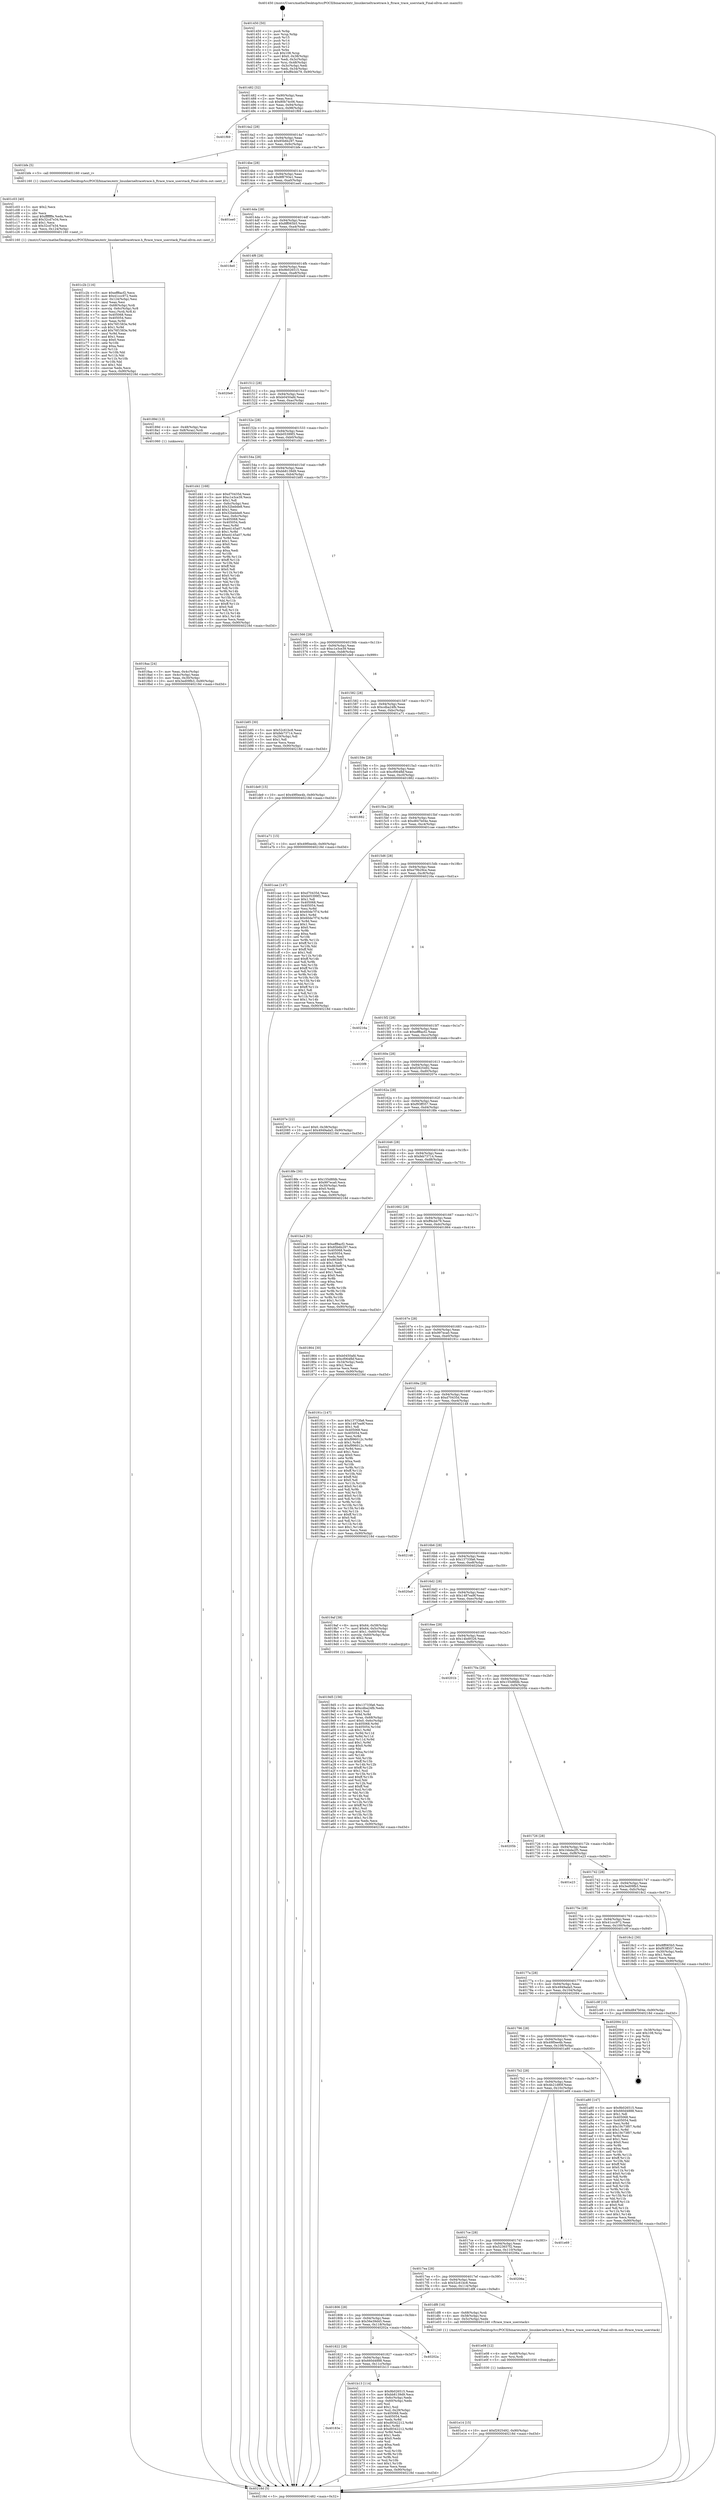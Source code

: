 digraph "0x401450" {
  label = "0x401450 (/mnt/c/Users/mathe/Desktop/tcc/POCII/binaries/extr_linuxkerneltracetrace.h_ftrace_trace_userstack_Final-ollvm.out::main(0))"
  labelloc = "t"
  node[shape=record]

  Entry [label="",width=0.3,height=0.3,shape=circle,fillcolor=black,style=filled]
  "0x401482" [label="{
     0x401482 [32]\l
     | [instrs]\l
     &nbsp;&nbsp;0x401482 \<+6\>: mov -0x90(%rbp),%eax\l
     &nbsp;&nbsp;0x401488 \<+2\>: mov %eax,%ecx\l
     &nbsp;&nbsp;0x40148a \<+6\>: sub $0x80b74c06,%ecx\l
     &nbsp;&nbsp;0x401490 \<+6\>: mov %eax,-0x94(%rbp)\l
     &nbsp;&nbsp;0x401496 \<+6\>: mov %ecx,-0x98(%rbp)\l
     &nbsp;&nbsp;0x40149c \<+6\>: je 0000000000401f69 \<main+0xb19\>\l
  }"]
  "0x401f69" [label="{
     0x401f69\l
  }", style=dashed]
  "0x4014a2" [label="{
     0x4014a2 [28]\l
     | [instrs]\l
     &nbsp;&nbsp;0x4014a2 \<+5\>: jmp 00000000004014a7 \<main+0x57\>\l
     &nbsp;&nbsp;0x4014a7 \<+6\>: mov -0x94(%rbp),%eax\l
     &nbsp;&nbsp;0x4014ad \<+5\>: sub $0x85b6b297,%eax\l
     &nbsp;&nbsp;0x4014b2 \<+6\>: mov %eax,-0x9c(%rbp)\l
     &nbsp;&nbsp;0x4014b8 \<+6\>: je 0000000000401bfe \<main+0x7ae\>\l
  }"]
  Exit [label="",width=0.3,height=0.3,shape=circle,fillcolor=black,style=filled,peripheries=2]
  "0x401bfe" [label="{
     0x401bfe [5]\l
     | [instrs]\l
     &nbsp;&nbsp;0x401bfe \<+5\>: call 0000000000401160 \<next_i\>\l
     | [calls]\l
     &nbsp;&nbsp;0x401160 \{1\} (/mnt/c/Users/mathe/Desktop/tcc/POCII/binaries/extr_linuxkerneltracetrace.h_ftrace_trace_userstack_Final-ollvm.out::next_i)\l
  }"]
  "0x4014be" [label="{
     0x4014be [28]\l
     | [instrs]\l
     &nbsp;&nbsp;0x4014be \<+5\>: jmp 00000000004014c3 \<main+0x73\>\l
     &nbsp;&nbsp;0x4014c3 \<+6\>: mov -0x94(%rbp),%eax\l
     &nbsp;&nbsp;0x4014c9 \<+5\>: sub $0x8f8793e1,%eax\l
     &nbsp;&nbsp;0x4014ce \<+6\>: mov %eax,-0xa0(%rbp)\l
     &nbsp;&nbsp;0x4014d4 \<+6\>: je 0000000000401ee0 \<main+0xa90\>\l
  }"]
  "0x401e14" [label="{
     0x401e14 [15]\l
     | [instrs]\l
     &nbsp;&nbsp;0x401e14 \<+10\>: movl $0xf2925492,-0x90(%rbp)\l
     &nbsp;&nbsp;0x401e1e \<+5\>: jmp 000000000040218d \<main+0xd3d\>\l
  }"]
  "0x401ee0" [label="{
     0x401ee0\l
  }", style=dashed]
  "0x4014da" [label="{
     0x4014da [28]\l
     | [instrs]\l
     &nbsp;&nbsp;0x4014da \<+5\>: jmp 00000000004014df \<main+0x8f\>\l
     &nbsp;&nbsp;0x4014df \<+6\>: mov -0x94(%rbp),%eax\l
     &nbsp;&nbsp;0x4014e5 \<+5\>: sub $0x8ff065b5,%eax\l
     &nbsp;&nbsp;0x4014ea \<+6\>: mov %eax,-0xa4(%rbp)\l
     &nbsp;&nbsp;0x4014f0 \<+6\>: je 00000000004018e0 \<main+0x490\>\l
  }"]
  "0x401e08" [label="{
     0x401e08 [12]\l
     | [instrs]\l
     &nbsp;&nbsp;0x401e08 \<+4\>: mov -0x68(%rbp),%rsi\l
     &nbsp;&nbsp;0x401e0c \<+3\>: mov %rsi,%rdi\l
     &nbsp;&nbsp;0x401e0f \<+5\>: call 0000000000401030 \<free@plt\>\l
     | [calls]\l
     &nbsp;&nbsp;0x401030 \{1\} (unknown)\l
  }"]
  "0x4018e0" [label="{
     0x4018e0\l
  }", style=dashed]
  "0x4014f6" [label="{
     0x4014f6 [28]\l
     | [instrs]\l
     &nbsp;&nbsp;0x4014f6 \<+5\>: jmp 00000000004014fb \<main+0xab\>\l
     &nbsp;&nbsp;0x4014fb \<+6\>: mov -0x94(%rbp),%eax\l
     &nbsp;&nbsp;0x401501 \<+5\>: sub $0x9b026515,%eax\l
     &nbsp;&nbsp;0x401506 \<+6\>: mov %eax,-0xa8(%rbp)\l
     &nbsp;&nbsp;0x40150c \<+6\>: je 00000000004020e9 \<main+0xc99\>\l
  }"]
  "0x401c2b" [label="{
     0x401c2b [116]\l
     | [instrs]\l
     &nbsp;&nbsp;0x401c2b \<+5\>: mov $0xeff8acf2,%ecx\l
     &nbsp;&nbsp;0x401c30 \<+5\>: mov $0x41ccc972,%edx\l
     &nbsp;&nbsp;0x401c35 \<+6\>: mov -0x124(%rbp),%esi\l
     &nbsp;&nbsp;0x401c3b \<+3\>: imul %eax,%esi\l
     &nbsp;&nbsp;0x401c3e \<+4\>: mov -0x68(%rbp),%rdi\l
     &nbsp;&nbsp;0x401c42 \<+4\>: movslq -0x6c(%rbp),%r8\l
     &nbsp;&nbsp;0x401c46 \<+4\>: mov %esi,(%rdi,%r8,4)\l
     &nbsp;&nbsp;0x401c4a \<+7\>: mov 0x405068,%eax\l
     &nbsp;&nbsp;0x401c51 \<+7\>: mov 0x405054,%esi\l
     &nbsp;&nbsp;0x401c58 \<+3\>: mov %eax,%r9d\l
     &nbsp;&nbsp;0x401c5b \<+7\>: sub $0x76f1583e,%r9d\l
     &nbsp;&nbsp;0x401c62 \<+4\>: sub $0x1,%r9d\l
     &nbsp;&nbsp;0x401c66 \<+7\>: add $0x76f1583e,%r9d\l
     &nbsp;&nbsp;0x401c6d \<+4\>: imul %r9d,%eax\l
     &nbsp;&nbsp;0x401c71 \<+3\>: and $0x1,%eax\l
     &nbsp;&nbsp;0x401c74 \<+3\>: cmp $0x0,%eax\l
     &nbsp;&nbsp;0x401c77 \<+4\>: sete %r10b\l
     &nbsp;&nbsp;0x401c7b \<+3\>: cmp $0xa,%esi\l
     &nbsp;&nbsp;0x401c7e \<+4\>: setl %r11b\l
     &nbsp;&nbsp;0x401c82 \<+3\>: mov %r10b,%bl\l
     &nbsp;&nbsp;0x401c85 \<+3\>: and %r11b,%bl\l
     &nbsp;&nbsp;0x401c88 \<+3\>: xor %r11b,%r10b\l
     &nbsp;&nbsp;0x401c8b \<+3\>: or %r10b,%bl\l
     &nbsp;&nbsp;0x401c8e \<+3\>: test $0x1,%bl\l
     &nbsp;&nbsp;0x401c91 \<+3\>: cmovne %edx,%ecx\l
     &nbsp;&nbsp;0x401c94 \<+6\>: mov %ecx,-0x90(%rbp)\l
     &nbsp;&nbsp;0x401c9a \<+5\>: jmp 000000000040218d \<main+0xd3d\>\l
  }"]
  "0x4020e9" [label="{
     0x4020e9\l
  }", style=dashed]
  "0x401512" [label="{
     0x401512 [28]\l
     | [instrs]\l
     &nbsp;&nbsp;0x401512 \<+5\>: jmp 0000000000401517 \<main+0xc7\>\l
     &nbsp;&nbsp;0x401517 \<+6\>: mov -0x94(%rbp),%eax\l
     &nbsp;&nbsp;0x40151d \<+5\>: sub $0xb0450afd,%eax\l
     &nbsp;&nbsp;0x401522 \<+6\>: mov %eax,-0xac(%rbp)\l
     &nbsp;&nbsp;0x401528 \<+6\>: je 000000000040189d \<main+0x44d\>\l
  }"]
  "0x401c03" [label="{
     0x401c03 [40]\l
     | [instrs]\l
     &nbsp;&nbsp;0x401c03 \<+5\>: mov $0x2,%ecx\l
     &nbsp;&nbsp;0x401c08 \<+1\>: cltd\l
     &nbsp;&nbsp;0x401c09 \<+2\>: idiv %ecx\l
     &nbsp;&nbsp;0x401c0b \<+6\>: imul $0xfffffffe,%edx,%ecx\l
     &nbsp;&nbsp;0x401c11 \<+6\>: add $0x32cd7e34,%ecx\l
     &nbsp;&nbsp;0x401c17 \<+3\>: add $0x1,%ecx\l
     &nbsp;&nbsp;0x401c1a \<+6\>: sub $0x32cd7e34,%ecx\l
     &nbsp;&nbsp;0x401c20 \<+6\>: mov %ecx,-0x124(%rbp)\l
     &nbsp;&nbsp;0x401c26 \<+5\>: call 0000000000401160 \<next_i\>\l
     | [calls]\l
     &nbsp;&nbsp;0x401160 \{1\} (/mnt/c/Users/mathe/Desktop/tcc/POCII/binaries/extr_linuxkerneltracetrace.h_ftrace_trace_userstack_Final-ollvm.out::next_i)\l
  }"]
  "0x40189d" [label="{
     0x40189d [13]\l
     | [instrs]\l
     &nbsp;&nbsp;0x40189d \<+4\>: mov -0x48(%rbp),%rax\l
     &nbsp;&nbsp;0x4018a1 \<+4\>: mov 0x8(%rax),%rdi\l
     &nbsp;&nbsp;0x4018a5 \<+5\>: call 0000000000401060 \<atoi@plt\>\l
     | [calls]\l
     &nbsp;&nbsp;0x401060 \{1\} (unknown)\l
  }"]
  "0x40152e" [label="{
     0x40152e [28]\l
     | [instrs]\l
     &nbsp;&nbsp;0x40152e \<+5\>: jmp 0000000000401533 \<main+0xe3\>\l
     &nbsp;&nbsp;0x401533 \<+6\>: mov -0x94(%rbp),%eax\l
     &nbsp;&nbsp;0x401539 \<+5\>: sub $0xb05399f3,%eax\l
     &nbsp;&nbsp;0x40153e \<+6\>: mov %eax,-0xb0(%rbp)\l
     &nbsp;&nbsp;0x401544 \<+6\>: je 0000000000401d41 \<main+0x8f1\>\l
  }"]
  "0x40183e" [label="{
     0x40183e\l
  }", style=dashed]
  "0x401d41" [label="{
     0x401d41 [168]\l
     | [instrs]\l
     &nbsp;&nbsp;0x401d41 \<+5\>: mov $0xd70435d,%eax\l
     &nbsp;&nbsp;0x401d46 \<+5\>: mov $0xc1e3ce39,%ecx\l
     &nbsp;&nbsp;0x401d4b \<+2\>: mov $0x1,%dl\l
     &nbsp;&nbsp;0x401d4d \<+3\>: mov -0x6c(%rbp),%esi\l
     &nbsp;&nbsp;0x401d50 \<+6\>: add $0x32bebde8,%esi\l
     &nbsp;&nbsp;0x401d56 \<+3\>: add $0x1,%esi\l
     &nbsp;&nbsp;0x401d59 \<+6\>: sub $0x32bebde8,%esi\l
     &nbsp;&nbsp;0x401d5f \<+3\>: mov %esi,-0x6c(%rbp)\l
     &nbsp;&nbsp;0x401d62 \<+7\>: mov 0x405068,%esi\l
     &nbsp;&nbsp;0x401d69 \<+7\>: mov 0x405054,%edi\l
     &nbsp;&nbsp;0x401d70 \<+3\>: mov %esi,%r8d\l
     &nbsp;&nbsp;0x401d73 \<+7\>: sub $0xe4145a07,%r8d\l
     &nbsp;&nbsp;0x401d7a \<+4\>: sub $0x1,%r8d\l
     &nbsp;&nbsp;0x401d7e \<+7\>: add $0xe4145a07,%r8d\l
     &nbsp;&nbsp;0x401d85 \<+4\>: imul %r8d,%esi\l
     &nbsp;&nbsp;0x401d89 \<+3\>: and $0x1,%esi\l
     &nbsp;&nbsp;0x401d8c \<+3\>: cmp $0x0,%esi\l
     &nbsp;&nbsp;0x401d8f \<+4\>: sete %r9b\l
     &nbsp;&nbsp;0x401d93 \<+3\>: cmp $0xa,%edi\l
     &nbsp;&nbsp;0x401d96 \<+4\>: setl %r10b\l
     &nbsp;&nbsp;0x401d9a \<+3\>: mov %r9b,%r11b\l
     &nbsp;&nbsp;0x401d9d \<+4\>: xor $0xff,%r11b\l
     &nbsp;&nbsp;0x401da1 \<+3\>: mov %r10b,%bl\l
     &nbsp;&nbsp;0x401da4 \<+3\>: xor $0xff,%bl\l
     &nbsp;&nbsp;0x401da7 \<+3\>: xor $0x0,%dl\l
     &nbsp;&nbsp;0x401daa \<+3\>: mov %r11b,%r14b\l
     &nbsp;&nbsp;0x401dad \<+4\>: and $0x0,%r14b\l
     &nbsp;&nbsp;0x401db1 \<+3\>: and %dl,%r9b\l
     &nbsp;&nbsp;0x401db4 \<+3\>: mov %bl,%r15b\l
     &nbsp;&nbsp;0x401db7 \<+4\>: and $0x0,%r15b\l
     &nbsp;&nbsp;0x401dbb \<+3\>: and %dl,%r10b\l
     &nbsp;&nbsp;0x401dbe \<+3\>: or %r9b,%r14b\l
     &nbsp;&nbsp;0x401dc1 \<+3\>: or %r10b,%r15b\l
     &nbsp;&nbsp;0x401dc4 \<+3\>: xor %r15b,%r14b\l
     &nbsp;&nbsp;0x401dc7 \<+3\>: or %bl,%r11b\l
     &nbsp;&nbsp;0x401dca \<+4\>: xor $0xff,%r11b\l
     &nbsp;&nbsp;0x401dce \<+3\>: or $0x0,%dl\l
     &nbsp;&nbsp;0x401dd1 \<+3\>: and %dl,%r11b\l
     &nbsp;&nbsp;0x401dd4 \<+3\>: or %r11b,%r14b\l
     &nbsp;&nbsp;0x401dd7 \<+4\>: test $0x1,%r14b\l
     &nbsp;&nbsp;0x401ddb \<+3\>: cmovne %ecx,%eax\l
     &nbsp;&nbsp;0x401dde \<+6\>: mov %eax,-0x90(%rbp)\l
     &nbsp;&nbsp;0x401de4 \<+5\>: jmp 000000000040218d \<main+0xd3d\>\l
  }"]
  "0x40154a" [label="{
     0x40154a [28]\l
     | [instrs]\l
     &nbsp;&nbsp;0x40154a \<+5\>: jmp 000000000040154f \<main+0xff\>\l
     &nbsp;&nbsp;0x40154f \<+6\>: mov -0x94(%rbp),%eax\l
     &nbsp;&nbsp;0x401555 \<+5\>: sub $0xbb8139d9,%eax\l
     &nbsp;&nbsp;0x40155a \<+6\>: mov %eax,-0xb4(%rbp)\l
     &nbsp;&nbsp;0x401560 \<+6\>: je 0000000000401b85 \<main+0x735\>\l
  }"]
  "0x401b13" [label="{
     0x401b13 [114]\l
     | [instrs]\l
     &nbsp;&nbsp;0x401b13 \<+5\>: mov $0x9b026515,%eax\l
     &nbsp;&nbsp;0x401b18 \<+5\>: mov $0xbb8139d9,%ecx\l
     &nbsp;&nbsp;0x401b1d \<+3\>: mov -0x6c(%rbp),%edx\l
     &nbsp;&nbsp;0x401b20 \<+3\>: cmp -0x60(%rbp),%edx\l
     &nbsp;&nbsp;0x401b23 \<+4\>: setl %sil\l
     &nbsp;&nbsp;0x401b27 \<+4\>: and $0x1,%sil\l
     &nbsp;&nbsp;0x401b2b \<+4\>: mov %sil,-0x29(%rbp)\l
     &nbsp;&nbsp;0x401b2f \<+7\>: mov 0x405068,%edx\l
     &nbsp;&nbsp;0x401b36 \<+7\>: mov 0x405054,%edi\l
     &nbsp;&nbsp;0x401b3d \<+3\>: mov %edx,%r8d\l
     &nbsp;&nbsp;0x401b40 \<+7\>: add $0xd9342212,%r8d\l
     &nbsp;&nbsp;0x401b47 \<+4\>: sub $0x1,%r8d\l
     &nbsp;&nbsp;0x401b4b \<+7\>: sub $0xd9342212,%r8d\l
     &nbsp;&nbsp;0x401b52 \<+4\>: imul %r8d,%edx\l
     &nbsp;&nbsp;0x401b56 \<+3\>: and $0x1,%edx\l
     &nbsp;&nbsp;0x401b59 \<+3\>: cmp $0x0,%edx\l
     &nbsp;&nbsp;0x401b5c \<+4\>: sete %sil\l
     &nbsp;&nbsp;0x401b60 \<+3\>: cmp $0xa,%edi\l
     &nbsp;&nbsp;0x401b63 \<+4\>: setl %r9b\l
     &nbsp;&nbsp;0x401b67 \<+3\>: mov %sil,%r10b\l
     &nbsp;&nbsp;0x401b6a \<+3\>: and %r9b,%r10b\l
     &nbsp;&nbsp;0x401b6d \<+3\>: xor %r9b,%sil\l
     &nbsp;&nbsp;0x401b70 \<+3\>: or %sil,%r10b\l
     &nbsp;&nbsp;0x401b73 \<+4\>: test $0x1,%r10b\l
     &nbsp;&nbsp;0x401b77 \<+3\>: cmovne %ecx,%eax\l
     &nbsp;&nbsp;0x401b7a \<+6\>: mov %eax,-0x90(%rbp)\l
     &nbsp;&nbsp;0x401b80 \<+5\>: jmp 000000000040218d \<main+0xd3d\>\l
  }"]
  "0x401b85" [label="{
     0x401b85 [30]\l
     | [instrs]\l
     &nbsp;&nbsp;0x401b85 \<+5\>: mov $0x52c61bc8,%eax\l
     &nbsp;&nbsp;0x401b8a \<+5\>: mov $0xfeb73714,%ecx\l
     &nbsp;&nbsp;0x401b8f \<+3\>: mov -0x29(%rbp),%dl\l
     &nbsp;&nbsp;0x401b92 \<+3\>: test $0x1,%dl\l
     &nbsp;&nbsp;0x401b95 \<+3\>: cmovne %ecx,%eax\l
     &nbsp;&nbsp;0x401b98 \<+6\>: mov %eax,-0x90(%rbp)\l
     &nbsp;&nbsp;0x401b9e \<+5\>: jmp 000000000040218d \<main+0xd3d\>\l
  }"]
  "0x401566" [label="{
     0x401566 [28]\l
     | [instrs]\l
     &nbsp;&nbsp;0x401566 \<+5\>: jmp 000000000040156b \<main+0x11b\>\l
     &nbsp;&nbsp;0x40156b \<+6\>: mov -0x94(%rbp),%eax\l
     &nbsp;&nbsp;0x401571 \<+5\>: sub $0xc1e3ce39,%eax\l
     &nbsp;&nbsp;0x401576 \<+6\>: mov %eax,-0xb8(%rbp)\l
     &nbsp;&nbsp;0x40157c \<+6\>: je 0000000000401de9 \<main+0x999\>\l
  }"]
  "0x401822" [label="{
     0x401822 [28]\l
     | [instrs]\l
     &nbsp;&nbsp;0x401822 \<+5\>: jmp 0000000000401827 \<main+0x3d7\>\l
     &nbsp;&nbsp;0x401827 \<+6\>: mov -0x94(%rbp),%eax\l
     &nbsp;&nbsp;0x40182d \<+5\>: sub $0x660d4888,%eax\l
     &nbsp;&nbsp;0x401832 \<+6\>: mov %eax,-0x11c(%rbp)\l
     &nbsp;&nbsp;0x401838 \<+6\>: je 0000000000401b13 \<main+0x6c3\>\l
  }"]
  "0x401de9" [label="{
     0x401de9 [15]\l
     | [instrs]\l
     &nbsp;&nbsp;0x401de9 \<+10\>: movl $0x49f0ee4b,-0x90(%rbp)\l
     &nbsp;&nbsp;0x401df3 \<+5\>: jmp 000000000040218d \<main+0xd3d\>\l
  }"]
  "0x401582" [label="{
     0x401582 [28]\l
     | [instrs]\l
     &nbsp;&nbsp;0x401582 \<+5\>: jmp 0000000000401587 \<main+0x137\>\l
     &nbsp;&nbsp;0x401587 \<+6\>: mov -0x94(%rbp),%eax\l
     &nbsp;&nbsp;0x40158d \<+5\>: sub $0xcdba24fb,%eax\l
     &nbsp;&nbsp;0x401592 \<+6\>: mov %eax,-0xbc(%rbp)\l
     &nbsp;&nbsp;0x401598 \<+6\>: je 0000000000401a71 \<main+0x621\>\l
  }"]
  "0x40202a" [label="{
     0x40202a\l
  }", style=dashed]
  "0x401a71" [label="{
     0x401a71 [15]\l
     | [instrs]\l
     &nbsp;&nbsp;0x401a71 \<+10\>: movl $0x49f0ee4b,-0x90(%rbp)\l
     &nbsp;&nbsp;0x401a7b \<+5\>: jmp 000000000040218d \<main+0xd3d\>\l
  }"]
  "0x40159e" [label="{
     0x40159e [28]\l
     | [instrs]\l
     &nbsp;&nbsp;0x40159e \<+5\>: jmp 00000000004015a3 \<main+0x153\>\l
     &nbsp;&nbsp;0x4015a3 \<+6\>: mov -0x94(%rbp),%eax\l
     &nbsp;&nbsp;0x4015a9 \<+5\>: sub $0xcf064fbf,%eax\l
     &nbsp;&nbsp;0x4015ae \<+6\>: mov %eax,-0xc0(%rbp)\l
     &nbsp;&nbsp;0x4015b4 \<+6\>: je 0000000000401882 \<main+0x432\>\l
  }"]
  "0x401806" [label="{
     0x401806 [28]\l
     | [instrs]\l
     &nbsp;&nbsp;0x401806 \<+5\>: jmp 000000000040180b \<main+0x3bb\>\l
     &nbsp;&nbsp;0x40180b \<+6\>: mov -0x94(%rbp),%eax\l
     &nbsp;&nbsp;0x401811 \<+5\>: sub $0x56e39d45,%eax\l
     &nbsp;&nbsp;0x401816 \<+6\>: mov %eax,-0x118(%rbp)\l
     &nbsp;&nbsp;0x40181c \<+6\>: je 000000000040202a \<main+0xbda\>\l
  }"]
  "0x401882" [label="{
     0x401882\l
  }", style=dashed]
  "0x4015ba" [label="{
     0x4015ba [28]\l
     | [instrs]\l
     &nbsp;&nbsp;0x4015ba \<+5\>: jmp 00000000004015bf \<main+0x16f\>\l
     &nbsp;&nbsp;0x4015bf \<+6\>: mov -0x94(%rbp),%eax\l
     &nbsp;&nbsp;0x4015c5 \<+5\>: sub $0xd847b04e,%eax\l
     &nbsp;&nbsp;0x4015ca \<+6\>: mov %eax,-0xc4(%rbp)\l
     &nbsp;&nbsp;0x4015d0 \<+6\>: je 0000000000401cae \<main+0x85e\>\l
  }"]
  "0x401df8" [label="{
     0x401df8 [16]\l
     | [instrs]\l
     &nbsp;&nbsp;0x401df8 \<+4\>: mov -0x68(%rbp),%rdi\l
     &nbsp;&nbsp;0x401dfc \<+4\>: mov -0x58(%rbp),%rsi\l
     &nbsp;&nbsp;0x401e00 \<+3\>: mov -0x5c(%rbp),%edx\l
     &nbsp;&nbsp;0x401e03 \<+5\>: call 0000000000401240 \<ftrace_trace_userstack\>\l
     | [calls]\l
     &nbsp;&nbsp;0x401240 \{1\} (/mnt/c/Users/mathe/Desktop/tcc/POCII/binaries/extr_linuxkerneltracetrace.h_ftrace_trace_userstack_Final-ollvm.out::ftrace_trace_userstack)\l
  }"]
  "0x401cae" [label="{
     0x401cae [147]\l
     | [instrs]\l
     &nbsp;&nbsp;0x401cae \<+5\>: mov $0xd70435d,%eax\l
     &nbsp;&nbsp;0x401cb3 \<+5\>: mov $0xb05399f3,%ecx\l
     &nbsp;&nbsp;0x401cb8 \<+2\>: mov $0x1,%dl\l
     &nbsp;&nbsp;0x401cba \<+7\>: mov 0x405068,%esi\l
     &nbsp;&nbsp;0x401cc1 \<+7\>: mov 0x405054,%edi\l
     &nbsp;&nbsp;0x401cc8 \<+3\>: mov %esi,%r8d\l
     &nbsp;&nbsp;0x401ccb \<+7\>: add $0x60de7f7d,%r8d\l
     &nbsp;&nbsp;0x401cd2 \<+4\>: sub $0x1,%r8d\l
     &nbsp;&nbsp;0x401cd6 \<+7\>: sub $0x60de7f7d,%r8d\l
     &nbsp;&nbsp;0x401cdd \<+4\>: imul %r8d,%esi\l
     &nbsp;&nbsp;0x401ce1 \<+3\>: and $0x1,%esi\l
     &nbsp;&nbsp;0x401ce4 \<+3\>: cmp $0x0,%esi\l
     &nbsp;&nbsp;0x401ce7 \<+4\>: sete %r9b\l
     &nbsp;&nbsp;0x401ceb \<+3\>: cmp $0xa,%edi\l
     &nbsp;&nbsp;0x401cee \<+4\>: setl %r10b\l
     &nbsp;&nbsp;0x401cf2 \<+3\>: mov %r9b,%r11b\l
     &nbsp;&nbsp;0x401cf5 \<+4\>: xor $0xff,%r11b\l
     &nbsp;&nbsp;0x401cf9 \<+3\>: mov %r10b,%bl\l
     &nbsp;&nbsp;0x401cfc \<+3\>: xor $0xff,%bl\l
     &nbsp;&nbsp;0x401cff \<+3\>: xor $0x1,%dl\l
     &nbsp;&nbsp;0x401d02 \<+3\>: mov %r11b,%r14b\l
     &nbsp;&nbsp;0x401d05 \<+4\>: and $0xff,%r14b\l
     &nbsp;&nbsp;0x401d09 \<+3\>: and %dl,%r9b\l
     &nbsp;&nbsp;0x401d0c \<+3\>: mov %bl,%r15b\l
     &nbsp;&nbsp;0x401d0f \<+4\>: and $0xff,%r15b\l
     &nbsp;&nbsp;0x401d13 \<+3\>: and %dl,%r10b\l
     &nbsp;&nbsp;0x401d16 \<+3\>: or %r9b,%r14b\l
     &nbsp;&nbsp;0x401d19 \<+3\>: or %r10b,%r15b\l
     &nbsp;&nbsp;0x401d1c \<+3\>: xor %r15b,%r14b\l
     &nbsp;&nbsp;0x401d1f \<+3\>: or %bl,%r11b\l
     &nbsp;&nbsp;0x401d22 \<+4\>: xor $0xff,%r11b\l
     &nbsp;&nbsp;0x401d26 \<+3\>: or $0x1,%dl\l
     &nbsp;&nbsp;0x401d29 \<+3\>: and %dl,%r11b\l
     &nbsp;&nbsp;0x401d2c \<+3\>: or %r11b,%r14b\l
     &nbsp;&nbsp;0x401d2f \<+4\>: test $0x1,%r14b\l
     &nbsp;&nbsp;0x401d33 \<+3\>: cmovne %ecx,%eax\l
     &nbsp;&nbsp;0x401d36 \<+6\>: mov %eax,-0x90(%rbp)\l
     &nbsp;&nbsp;0x401d3c \<+5\>: jmp 000000000040218d \<main+0xd3d\>\l
  }"]
  "0x4015d6" [label="{
     0x4015d6 [28]\l
     | [instrs]\l
     &nbsp;&nbsp;0x4015d6 \<+5\>: jmp 00000000004015db \<main+0x18b\>\l
     &nbsp;&nbsp;0x4015db \<+6\>: mov -0x94(%rbp),%eax\l
     &nbsp;&nbsp;0x4015e1 \<+5\>: sub $0xe79b29ce,%eax\l
     &nbsp;&nbsp;0x4015e6 \<+6\>: mov %eax,-0xc8(%rbp)\l
     &nbsp;&nbsp;0x4015ec \<+6\>: je 000000000040216a \<main+0xd1a\>\l
  }"]
  "0x4017ea" [label="{
     0x4017ea [28]\l
     | [instrs]\l
     &nbsp;&nbsp;0x4017ea \<+5\>: jmp 00000000004017ef \<main+0x39f\>\l
     &nbsp;&nbsp;0x4017ef \<+6\>: mov -0x94(%rbp),%eax\l
     &nbsp;&nbsp;0x4017f5 \<+5\>: sub $0x52c61bc8,%eax\l
     &nbsp;&nbsp;0x4017fa \<+6\>: mov %eax,-0x114(%rbp)\l
     &nbsp;&nbsp;0x401800 \<+6\>: je 0000000000401df8 \<main+0x9a8\>\l
  }"]
  "0x40216a" [label="{
     0x40216a\l
  }", style=dashed]
  "0x4015f2" [label="{
     0x4015f2 [28]\l
     | [instrs]\l
     &nbsp;&nbsp;0x4015f2 \<+5\>: jmp 00000000004015f7 \<main+0x1a7\>\l
     &nbsp;&nbsp;0x4015f7 \<+6\>: mov -0x94(%rbp),%eax\l
     &nbsp;&nbsp;0x4015fd \<+5\>: sub $0xeff8acf2,%eax\l
     &nbsp;&nbsp;0x401602 \<+6\>: mov %eax,-0xcc(%rbp)\l
     &nbsp;&nbsp;0x401608 \<+6\>: je 00000000004020f8 \<main+0xca8\>\l
  }"]
  "0x40206a" [label="{
     0x40206a\l
  }", style=dashed]
  "0x4020f8" [label="{
     0x4020f8\l
  }", style=dashed]
  "0x40160e" [label="{
     0x40160e [28]\l
     | [instrs]\l
     &nbsp;&nbsp;0x40160e \<+5\>: jmp 0000000000401613 \<main+0x1c3\>\l
     &nbsp;&nbsp;0x401613 \<+6\>: mov -0x94(%rbp),%eax\l
     &nbsp;&nbsp;0x401619 \<+5\>: sub $0xf2925492,%eax\l
     &nbsp;&nbsp;0x40161e \<+6\>: mov %eax,-0xd0(%rbp)\l
     &nbsp;&nbsp;0x401624 \<+6\>: je 000000000040207e \<main+0xc2e\>\l
  }"]
  "0x4017ce" [label="{
     0x4017ce [28]\l
     | [instrs]\l
     &nbsp;&nbsp;0x4017ce \<+5\>: jmp 00000000004017d3 \<main+0x383\>\l
     &nbsp;&nbsp;0x4017d3 \<+6\>: mov -0x94(%rbp),%eax\l
     &nbsp;&nbsp;0x4017d9 \<+5\>: sub $0x523657f2,%eax\l
     &nbsp;&nbsp;0x4017de \<+6\>: mov %eax,-0x110(%rbp)\l
     &nbsp;&nbsp;0x4017e4 \<+6\>: je 000000000040206a \<main+0xc1a\>\l
  }"]
  "0x40207e" [label="{
     0x40207e [22]\l
     | [instrs]\l
     &nbsp;&nbsp;0x40207e \<+7\>: movl $0x0,-0x38(%rbp)\l
     &nbsp;&nbsp;0x402085 \<+10\>: movl $0x4949ada5,-0x90(%rbp)\l
     &nbsp;&nbsp;0x40208f \<+5\>: jmp 000000000040218d \<main+0xd3d\>\l
  }"]
  "0x40162a" [label="{
     0x40162a [28]\l
     | [instrs]\l
     &nbsp;&nbsp;0x40162a \<+5\>: jmp 000000000040162f \<main+0x1df\>\l
     &nbsp;&nbsp;0x40162f \<+6\>: mov -0x94(%rbp),%eax\l
     &nbsp;&nbsp;0x401635 \<+5\>: sub $0xf93ff357,%eax\l
     &nbsp;&nbsp;0x40163a \<+6\>: mov %eax,-0xd4(%rbp)\l
     &nbsp;&nbsp;0x401640 \<+6\>: je 00000000004018fe \<main+0x4ae\>\l
  }"]
  "0x401e69" [label="{
     0x401e69\l
  }", style=dashed]
  "0x4018fe" [label="{
     0x4018fe [30]\l
     | [instrs]\l
     &nbsp;&nbsp;0x4018fe \<+5\>: mov $0x155d8fdb,%eax\l
     &nbsp;&nbsp;0x401903 \<+5\>: mov $0x997eca0,%ecx\l
     &nbsp;&nbsp;0x401908 \<+3\>: mov -0x30(%rbp),%edx\l
     &nbsp;&nbsp;0x40190b \<+3\>: cmp $0x0,%edx\l
     &nbsp;&nbsp;0x40190e \<+3\>: cmove %ecx,%eax\l
     &nbsp;&nbsp;0x401911 \<+6\>: mov %eax,-0x90(%rbp)\l
     &nbsp;&nbsp;0x401917 \<+5\>: jmp 000000000040218d \<main+0xd3d\>\l
  }"]
  "0x401646" [label="{
     0x401646 [28]\l
     | [instrs]\l
     &nbsp;&nbsp;0x401646 \<+5\>: jmp 000000000040164b \<main+0x1fb\>\l
     &nbsp;&nbsp;0x40164b \<+6\>: mov -0x94(%rbp),%eax\l
     &nbsp;&nbsp;0x401651 \<+5\>: sub $0xfeb73714,%eax\l
     &nbsp;&nbsp;0x401656 \<+6\>: mov %eax,-0xd8(%rbp)\l
     &nbsp;&nbsp;0x40165c \<+6\>: je 0000000000401ba3 \<main+0x753\>\l
  }"]
  "0x4017b2" [label="{
     0x4017b2 [28]\l
     | [instrs]\l
     &nbsp;&nbsp;0x4017b2 \<+5\>: jmp 00000000004017b7 \<main+0x367\>\l
     &nbsp;&nbsp;0x4017b7 \<+6\>: mov -0x94(%rbp),%eax\l
     &nbsp;&nbsp;0x4017bd \<+5\>: sub $0x4b21d80f,%eax\l
     &nbsp;&nbsp;0x4017c2 \<+6\>: mov %eax,-0x10c(%rbp)\l
     &nbsp;&nbsp;0x4017c8 \<+6\>: je 0000000000401e69 \<main+0xa19\>\l
  }"]
  "0x401ba3" [label="{
     0x401ba3 [91]\l
     | [instrs]\l
     &nbsp;&nbsp;0x401ba3 \<+5\>: mov $0xeff8acf2,%eax\l
     &nbsp;&nbsp;0x401ba8 \<+5\>: mov $0x85b6b297,%ecx\l
     &nbsp;&nbsp;0x401bad \<+7\>: mov 0x405068,%edx\l
     &nbsp;&nbsp;0x401bb4 \<+7\>: mov 0x405054,%esi\l
     &nbsp;&nbsp;0x401bbb \<+2\>: mov %edx,%edi\l
     &nbsp;&nbsp;0x401bbd \<+6\>: add $0x863bf674,%edi\l
     &nbsp;&nbsp;0x401bc3 \<+3\>: sub $0x1,%edi\l
     &nbsp;&nbsp;0x401bc6 \<+6\>: sub $0x863bf674,%edi\l
     &nbsp;&nbsp;0x401bcc \<+3\>: imul %edi,%edx\l
     &nbsp;&nbsp;0x401bcf \<+3\>: and $0x1,%edx\l
     &nbsp;&nbsp;0x401bd2 \<+3\>: cmp $0x0,%edx\l
     &nbsp;&nbsp;0x401bd5 \<+4\>: sete %r8b\l
     &nbsp;&nbsp;0x401bd9 \<+3\>: cmp $0xa,%esi\l
     &nbsp;&nbsp;0x401bdc \<+4\>: setl %r9b\l
     &nbsp;&nbsp;0x401be0 \<+3\>: mov %r8b,%r10b\l
     &nbsp;&nbsp;0x401be3 \<+3\>: and %r9b,%r10b\l
     &nbsp;&nbsp;0x401be6 \<+3\>: xor %r9b,%r8b\l
     &nbsp;&nbsp;0x401be9 \<+3\>: or %r8b,%r10b\l
     &nbsp;&nbsp;0x401bec \<+4\>: test $0x1,%r10b\l
     &nbsp;&nbsp;0x401bf0 \<+3\>: cmovne %ecx,%eax\l
     &nbsp;&nbsp;0x401bf3 \<+6\>: mov %eax,-0x90(%rbp)\l
     &nbsp;&nbsp;0x401bf9 \<+5\>: jmp 000000000040218d \<main+0xd3d\>\l
  }"]
  "0x401662" [label="{
     0x401662 [28]\l
     | [instrs]\l
     &nbsp;&nbsp;0x401662 \<+5\>: jmp 0000000000401667 \<main+0x217\>\l
     &nbsp;&nbsp;0x401667 \<+6\>: mov -0x94(%rbp),%eax\l
     &nbsp;&nbsp;0x40166d \<+5\>: sub $0xff4cbb79,%eax\l
     &nbsp;&nbsp;0x401672 \<+6\>: mov %eax,-0xdc(%rbp)\l
     &nbsp;&nbsp;0x401678 \<+6\>: je 0000000000401864 \<main+0x414\>\l
  }"]
  "0x401a80" [label="{
     0x401a80 [147]\l
     | [instrs]\l
     &nbsp;&nbsp;0x401a80 \<+5\>: mov $0x9b026515,%eax\l
     &nbsp;&nbsp;0x401a85 \<+5\>: mov $0x660d4888,%ecx\l
     &nbsp;&nbsp;0x401a8a \<+2\>: mov $0x1,%dl\l
     &nbsp;&nbsp;0x401a8c \<+7\>: mov 0x405068,%esi\l
     &nbsp;&nbsp;0x401a93 \<+7\>: mov 0x405054,%edi\l
     &nbsp;&nbsp;0x401a9a \<+3\>: mov %esi,%r8d\l
     &nbsp;&nbsp;0x401a9d \<+7\>: sub $0x19c73f07,%r8d\l
     &nbsp;&nbsp;0x401aa4 \<+4\>: sub $0x1,%r8d\l
     &nbsp;&nbsp;0x401aa8 \<+7\>: add $0x19c73f07,%r8d\l
     &nbsp;&nbsp;0x401aaf \<+4\>: imul %r8d,%esi\l
     &nbsp;&nbsp;0x401ab3 \<+3\>: and $0x1,%esi\l
     &nbsp;&nbsp;0x401ab6 \<+3\>: cmp $0x0,%esi\l
     &nbsp;&nbsp;0x401ab9 \<+4\>: sete %r9b\l
     &nbsp;&nbsp;0x401abd \<+3\>: cmp $0xa,%edi\l
     &nbsp;&nbsp;0x401ac0 \<+4\>: setl %r10b\l
     &nbsp;&nbsp;0x401ac4 \<+3\>: mov %r9b,%r11b\l
     &nbsp;&nbsp;0x401ac7 \<+4\>: xor $0xff,%r11b\l
     &nbsp;&nbsp;0x401acb \<+3\>: mov %r10b,%bl\l
     &nbsp;&nbsp;0x401ace \<+3\>: xor $0xff,%bl\l
     &nbsp;&nbsp;0x401ad1 \<+3\>: xor $0x0,%dl\l
     &nbsp;&nbsp;0x401ad4 \<+3\>: mov %r11b,%r14b\l
     &nbsp;&nbsp;0x401ad7 \<+4\>: and $0x0,%r14b\l
     &nbsp;&nbsp;0x401adb \<+3\>: and %dl,%r9b\l
     &nbsp;&nbsp;0x401ade \<+3\>: mov %bl,%r15b\l
     &nbsp;&nbsp;0x401ae1 \<+4\>: and $0x0,%r15b\l
     &nbsp;&nbsp;0x401ae5 \<+3\>: and %dl,%r10b\l
     &nbsp;&nbsp;0x401ae8 \<+3\>: or %r9b,%r14b\l
     &nbsp;&nbsp;0x401aeb \<+3\>: or %r10b,%r15b\l
     &nbsp;&nbsp;0x401aee \<+3\>: xor %r15b,%r14b\l
     &nbsp;&nbsp;0x401af1 \<+3\>: or %bl,%r11b\l
     &nbsp;&nbsp;0x401af4 \<+4\>: xor $0xff,%r11b\l
     &nbsp;&nbsp;0x401af8 \<+3\>: or $0x0,%dl\l
     &nbsp;&nbsp;0x401afb \<+3\>: and %dl,%r11b\l
     &nbsp;&nbsp;0x401afe \<+3\>: or %r11b,%r14b\l
     &nbsp;&nbsp;0x401b01 \<+4\>: test $0x1,%r14b\l
     &nbsp;&nbsp;0x401b05 \<+3\>: cmovne %ecx,%eax\l
     &nbsp;&nbsp;0x401b08 \<+6\>: mov %eax,-0x90(%rbp)\l
     &nbsp;&nbsp;0x401b0e \<+5\>: jmp 000000000040218d \<main+0xd3d\>\l
  }"]
  "0x401864" [label="{
     0x401864 [30]\l
     | [instrs]\l
     &nbsp;&nbsp;0x401864 \<+5\>: mov $0xb0450afd,%eax\l
     &nbsp;&nbsp;0x401869 \<+5\>: mov $0xcf064fbf,%ecx\l
     &nbsp;&nbsp;0x40186e \<+3\>: mov -0x34(%rbp),%edx\l
     &nbsp;&nbsp;0x401871 \<+3\>: cmp $0x2,%edx\l
     &nbsp;&nbsp;0x401874 \<+3\>: cmovne %ecx,%eax\l
     &nbsp;&nbsp;0x401877 \<+6\>: mov %eax,-0x90(%rbp)\l
     &nbsp;&nbsp;0x40187d \<+5\>: jmp 000000000040218d \<main+0xd3d\>\l
  }"]
  "0x40167e" [label="{
     0x40167e [28]\l
     | [instrs]\l
     &nbsp;&nbsp;0x40167e \<+5\>: jmp 0000000000401683 \<main+0x233\>\l
     &nbsp;&nbsp;0x401683 \<+6\>: mov -0x94(%rbp),%eax\l
     &nbsp;&nbsp;0x401689 \<+5\>: sub $0x997eca0,%eax\l
     &nbsp;&nbsp;0x40168e \<+6\>: mov %eax,-0xe0(%rbp)\l
     &nbsp;&nbsp;0x401694 \<+6\>: je 000000000040191c \<main+0x4cc\>\l
  }"]
  "0x40218d" [label="{
     0x40218d [5]\l
     | [instrs]\l
     &nbsp;&nbsp;0x40218d \<+5\>: jmp 0000000000401482 \<main+0x32\>\l
  }"]
  "0x401450" [label="{
     0x401450 [50]\l
     | [instrs]\l
     &nbsp;&nbsp;0x401450 \<+1\>: push %rbp\l
     &nbsp;&nbsp;0x401451 \<+3\>: mov %rsp,%rbp\l
     &nbsp;&nbsp;0x401454 \<+2\>: push %r15\l
     &nbsp;&nbsp;0x401456 \<+2\>: push %r14\l
     &nbsp;&nbsp;0x401458 \<+2\>: push %r13\l
     &nbsp;&nbsp;0x40145a \<+2\>: push %r12\l
     &nbsp;&nbsp;0x40145c \<+1\>: push %rbx\l
     &nbsp;&nbsp;0x40145d \<+7\>: sub $0x108,%rsp\l
     &nbsp;&nbsp;0x401464 \<+7\>: movl $0x0,-0x38(%rbp)\l
     &nbsp;&nbsp;0x40146b \<+3\>: mov %edi,-0x3c(%rbp)\l
     &nbsp;&nbsp;0x40146e \<+4\>: mov %rsi,-0x48(%rbp)\l
     &nbsp;&nbsp;0x401472 \<+3\>: mov -0x3c(%rbp),%edi\l
     &nbsp;&nbsp;0x401475 \<+3\>: mov %edi,-0x34(%rbp)\l
     &nbsp;&nbsp;0x401478 \<+10\>: movl $0xff4cbb79,-0x90(%rbp)\l
  }"]
  "0x4018aa" [label="{
     0x4018aa [24]\l
     | [instrs]\l
     &nbsp;&nbsp;0x4018aa \<+3\>: mov %eax,-0x4c(%rbp)\l
     &nbsp;&nbsp;0x4018ad \<+3\>: mov -0x4c(%rbp),%eax\l
     &nbsp;&nbsp;0x4018b0 \<+3\>: mov %eax,-0x30(%rbp)\l
     &nbsp;&nbsp;0x4018b3 \<+10\>: movl $0x3ed09fb3,-0x90(%rbp)\l
     &nbsp;&nbsp;0x4018bd \<+5\>: jmp 000000000040218d \<main+0xd3d\>\l
  }"]
  "0x401796" [label="{
     0x401796 [28]\l
     | [instrs]\l
     &nbsp;&nbsp;0x401796 \<+5\>: jmp 000000000040179b \<main+0x34b\>\l
     &nbsp;&nbsp;0x40179b \<+6\>: mov -0x94(%rbp),%eax\l
     &nbsp;&nbsp;0x4017a1 \<+5\>: sub $0x49f0ee4b,%eax\l
     &nbsp;&nbsp;0x4017a6 \<+6\>: mov %eax,-0x108(%rbp)\l
     &nbsp;&nbsp;0x4017ac \<+6\>: je 0000000000401a80 \<main+0x630\>\l
  }"]
  "0x40191c" [label="{
     0x40191c [147]\l
     | [instrs]\l
     &nbsp;&nbsp;0x40191c \<+5\>: mov $0x13733fa6,%eax\l
     &nbsp;&nbsp;0x401921 \<+5\>: mov $0x1487ea9f,%ecx\l
     &nbsp;&nbsp;0x401926 \<+2\>: mov $0x1,%dl\l
     &nbsp;&nbsp;0x401928 \<+7\>: mov 0x405068,%esi\l
     &nbsp;&nbsp;0x40192f \<+7\>: mov 0x405054,%edi\l
     &nbsp;&nbsp;0x401936 \<+3\>: mov %esi,%r8d\l
     &nbsp;&nbsp;0x401939 \<+7\>: sub $0xf996012c,%r8d\l
     &nbsp;&nbsp;0x401940 \<+4\>: sub $0x1,%r8d\l
     &nbsp;&nbsp;0x401944 \<+7\>: add $0xf996012c,%r8d\l
     &nbsp;&nbsp;0x40194b \<+4\>: imul %r8d,%esi\l
     &nbsp;&nbsp;0x40194f \<+3\>: and $0x1,%esi\l
     &nbsp;&nbsp;0x401952 \<+3\>: cmp $0x0,%esi\l
     &nbsp;&nbsp;0x401955 \<+4\>: sete %r9b\l
     &nbsp;&nbsp;0x401959 \<+3\>: cmp $0xa,%edi\l
     &nbsp;&nbsp;0x40195c \<+4\>: setl %r10b\l
     &nbsp;&nbsp;0x401960 \<+3\>: mov %r9b,%r11b\l
     &nbsp;&nbsp;0x401963 \<+4\>: xor $0xff,%r11b\l
     &nbsp;&nbsp;0x401967 \<+3\>: mov %r10b,%bl\l
     &nbsp;&nbsp;0x40196a \<+3\>: xor $0xff,%bl\l
     &nbsp;&nbsp;0x40196d \<+3\>: xor $0x0,%dl\l
     &nbsp;&nbsp;0x401970 \<+3\>: mov %r11b,%r14b\l
     &nbsp;&nbsp;0x401973 \<+4\>: and $0x0,%r14b\l
     &nbsp;&nbsp;0x401977 \<+3\>: and %dl,%r9b\l
     &nbsp;&nbsp;0x40197a \<+3\>: mov %bl,%r15b\l
     &nbsp;&nbsp;0x40197d \<+4\>: and $0x0,%r15b\l
     &nbsp;&nbsp;0x401981 \<+3\>: and %dl,%r10b\l
     &nbsp;&nbsp;0x401984 \<+3\>: or %r9b,%r14b\l
     &nbsp;&nbsp;0x401987 \<+3\>: or %r10b,%r15b\l
     &nbsp;&nbsp;0x40198a \<+3\>: xor %r15b,%r14b\l
     &nbsp;&nbsp;0x40198d \<+3\>: or %bl,%r11b\l
     &nbsp;&nbsp;0x401990 \<+4\>: xor $0xff,%r11b\l
     &nbsp;&nbsp;0x401994 \<+3\>: or $0x0,%dl\l
     &nbsp;&nbsp;0x401997 \<+3\>: and %dl,%r11b\l
     &nbsp;&nbsp;0x40199a \<+3\>: or %r11b,%r14b\l
     &nbsp;&nbsp;0x40199d \<+4\>: test $0x1,%r14b\l
     &nbsp;&nbsp;0x4019a1 \<+3\>: cmovne %ecx,%eax\l
     &nbsp;&nbsp;0x4019a4 \<+6\>: mov %eax,-0x90(%rbp)\l
     &nbsp;&nbsp;0x4019aa \<+5\>: jmp 000000000040218d \<main+0xd3d\>\l
  }"]
  "0x40169a" [label="{
     0x40169a [28]\l
     | [instrs]\l
     &nbsp;&nbsp;0x40169a \<+5\>: jmp 000000000040169f \<main+0x24f\>\l
     &nbsp;&nbsp;0x40169f \<+6\>: mov -0x94(%rbp),%eax\l
     &nbsp;&nbsp;0x4016a5 \<+5\>: sub $0xd70435d,%eax\l
     &nbsp;&nbsp;0x4016aa \<+6\>: mov %eax,-0xe4(%rbp)\l
     &nbsp;&nbsp;0x4016b0 \<+6\>: je 0000000000402148 \<main+0xcf8\>\l
  }"]
  "0x402094" [label="{
     0x402094 [21]\l
     | [instrs]\l
     &nbsp;&nbsp;0x402094 \<+3\>: mov -0x38(%rbp),%eax\l
     &nbsp;&nbsp;0x402097 \<+7\>: add $0x108,%rsp\l
     &nbsp;&nbsp;0x40209e \<+1\>: pop %rbx\l
     &nbsp;&nbsp;0x40209f \<+2\>: pop %r12\l
     &nbsp;&nbsp;0x4020a1 \<+2\>: pop %r13\l
     &nbsp;&nbsp;0x4020a3 \<+2\>: pop %r14\l
     &nbsp;&nbsp;0x4020a5 \<+2\>: pop %r15\l
     &nbsp;&nbsp;0x4020a7 \<+1\>: pop %rbp\l
     &nbsp;&nbsp;0x4020a8 \<+1\>: ret\l
  }"]
  "0x402148" [label="{
     0x402148\l
  }", style=dashed]
  "0x4016b6" [label="{
     0x4016b6 [28]\l
     | [instrs]\l
     &nbsp;&nbsp;0x4016b6 \<+5\>: jmp 00000000004016bb \<main+0x26b\>\l
     &nbsp;&nbsp;0x4016bb \<+6\>: mov -0x94(%rbp),%eax\l
     &nbsp;&nbsp;0x4016c1 \<+5\>: sub $0x13733fa6,%eax\l
     &nbsp;&nbsp;0x4016c6 \<+6\>: mov %eax,-0xe8(%rbp)\l
     &nbsp;&nbsp;0x4016cc \<+6\>: je 00000000004020a9 \<main+0xc59\>\l
  }"]
  "0x40177a" [label="{
     0x40177a [28]\l
     | [instrs]\l
     &nbsp;&nbsp;0x40177a \<+5\>: jmp 000000000040177f \<main+0x32f\>\l
     &nbsp;&nbsp;0x40177f \<+6\>: mov -0x94(%rbp),%eax\l
     &nbsp;&nbsp;0x401785 \<+5\>: sub $0x4949ada5,%eax\l
     &nbsp;&nbsp;0x40178a \<+6\>: mov %eax,-0x104(%rbp)\l
     &nbsp;&nbsp;0x401790 \<+6\>: je 0000000000402094 \<main+0xc44\>\l
  }"]
  "0x4020a9" [label="{
     0x4020a9\l
  }", style=dashed]
  "0x4016d2" [label="{
     0x4016d2 [28]\l
     | [instrs]\l
     &nbsp;&nbsp;0x4016d2 \<+5\>: jmp 00000000004016d7 \<main+0x287\>\l
     &nbsp;&nbsp;0x4016d7 \<+6\>: mov -0x94(%rbp),%eax\l
     &nbsp;&nbsp;0x4016dd \<+5\>: sub $0x1487ea9f,%eax\l
     &nbsp;&nbsp;0x4016e2 \<+6\>: mov %eax,-0xec(%rbp)\l
     &nbsp;&nbsp;0x4016e8 \<+6\>: je 00000000004019af \<main+0x55f\>\l
  }"]
  "0x401c9f" [label="{
     0x401c9f [15]\l
     | [instrs]\l
     &nbsp;&nbsp;0x401c9f \<+10\>: movl $0xd847b04e,-0x90(%rbp)\l
     &nbsp;&nbsp;0x401ca9 \<+5\>: jmp 000000000040218d \<main+0xd3d\>\l
  }"]
  "0x4019af" [label="{
     0x4019af [38]\l
     | [instrs]\l
     &nbsp;&nbsp;0x4019af \<+8\>: movq $0x64,-0x58(%rbp)\l
     &nbsp;&nbsp;0x4019b7 \<+7\>: movl $0x64,-0x5c(%rbp)\l
     &nbsp;&nbsp;0x4019be \<+7\>: movl $0x1,-0x60(%rbp)\l
     &nbsp;&nbsp;0x4019c5 \<+4\>: movslq -0x60(%rbp),%rax\l
     &nbsp;&nbsp;0x4019c9 \<+4\>: shl $0x2,%rax\l
     &nbsp;&nbsp;0x4019cd \<+3\>: mov %rax,%rdi\l
     &nbsp;&nbsp;0x4019d0 \<+5\>: call 0000000000401050 \<malloc@plt\>\l
     | [calls]\l
     &nbsp;&nbsp;0x401050 \{1\} (unknown)\l
  }"]
  "0x4016ee" [label="{
     0x4016ee [28]\l
     | [instrs]\l
     &nbsp;&nbsp;0x4016ee \<+5\>: jmp 00000000004016f3 \<main+0x2a3\>\l
     &nbsp;&nbsp;0x4016f3 \<+6\>: mov -0x94(%rbp),%eax\l
     &nbsp;&nbsp;0x4016f9 \<+5\>: sub $0x14bd9326,%eax\l
     &nbsp;&nbsp;0x4016fe \<+6\>: mov %eax,-0xf0(%rbp)\l
     &nbsp;&nbsp;0x401704 \<+6\>: je 000000000040201b \<main+0xbcb\>\l
  }"]
  "0x4019d5" [label="{
     0x4019d5 [156]\l
     | [instrs]\l
     &nbsp;&nbsp;0x4019d5 \<+5\>: mov $0x13733fa6,%ecx\l
     &nbsp;&nbsp;0x4019da \<+5\>: mov $0xcdba24fb,%edx\l
     &nbsp;&nbsp;0x4019df \<+3\>: mov $0x1,%sil\l
     &nbsp;&nbsp;0x4019e2 \<+3\>: xor %r8d,%r8d\l
     &nbsp;&nbsp;0x4019e5 \<+4\>: mov %rax,-0x68(%rbp)\l
     &nbsp;&nbsp;0x4019e9 \<+7\>: movl $0x0,-0x6c(%rbp)\l
     &nbsp;&nbsp;0x4019f0 \<+8\>: mov 0x405068,%r9d\l
     &nbsp;&nbsp;0x4019f8 \<+8\>: mov 0x405054,%r10d\l
     &nbsp;&nbsp;0x401a00 \<+4\>: sub $0x1,%r8d\l
     &nbsp;&nbsp;0x401a04 \<+3\>: mov %r9d,%r11d\l
     &nbsp;&nbsp;0x401a07 \<+3\>: add %r8d,%r11d\l
     &nbsp;&nbsp;0x401a0a \<+4\>: imul %r11d,%r9d\l
     &nbsp;&nbsp;0x401a0e \<+4\>: and $0x1,%r9d\l
     &nbsp;&nbsp;0x401a12 \<+4\>: cmp $0x0,%r9d\l
     &nbsp;&nbsp;0x401a16 \<+3\>: sete %bl\l
     &nbsp;&nbsp;0x401a19 \<+4\>: cmp $0xa,%r10d\l
     &nbsp;&nbsp;0x401a1d \<+4\>: setl %r14b\l
     &nbsp;&nbsp;0x401a21 \<+3\>: mov %bl,%r15b\l
     &nbsp;&nbsp;0x401a24 \<+4\>: xor $0xff,%r15b\l
     &nbsp;&nbsp;0x401a28 \<+3\>: mov %r14b,%r12b\l
     &nbsp;&nbsp;0x401a2b \<+4\>: xor $0xff,%r12b\l
     &nbsp;&nbsp;0x401a2f \<+4\>: xor $0x1,%sil\l
     &nbsp;&nbsp;0x401a33 \<+3\>: mov %r15b,%r13b\l
     &nbsp;&nbsp;0x401a36 \<+4\>: and $0xff,%r13b\l
     &nbsp;&nbsp;0x401a3a \<+3\>: and %sil,%bl\l
     &nbsp;&nbsp;0x401a3d \<+3\>: mov %r12b,%al\l
     &nbsp;&nbsp;0x401a40 \<+2\>: and $0xff,%al\l
     &nbsp;&nbsp;0x401a42 \<+3\>: and %sil,%r14b\l
     &nbsp;&nbsp;0x401a45 \<+3\>: or %bl,%r13b\l
     &nbsp;&nbsp;0x401a48 \<+3\>: or %r14b,%al\l
     &nbsp;&nbsp;0x401a4b \<+3\>: xor %al,%r13b\l
     &nbsp;&nbsp;0x401a4e \<+3\>: or %r12b,%r15b\l
     &nbsp;&nbsp;0x401a51 \<+4\>: xor $0xff,%r15b\l
     &nbsp;&nbsp;0x401a55 \<+4\>: or $0x1,%sil\l
     &nbsp;&nbsp;0x401a59 \<+3\>: and %sil,%r15b\l
     &nbsp;&nbsp;0x401a5c \<+3\>: or %r15b,%r13b\l
     &nbsp;&nbsp;0x401a5f \<+4\>: test $0x1,%r13b\l
     &nbsp;&nbsp;0x401a63 \<+3\>: cmovne %edx,%ecx\l
     &nbsp;&nbsp;0x401a66 \<+6\>: mov %ecx,-0x90(%rbp)\l
     &nbsp;&nbsp;0x401a6c \<+5\>: jmp 000000000040218d \<main+0xd3d\>\l
  }"]
  "0x40201b" [label="{
     0x40201b\l
  }", style=dashed]
  "0x40170a" [label="{
     0x40170a [28]\l
     | [instrs]\l
     &nbsp;&nbsp;0x40170a \<+5\>: jmp 000000000040170f \<main+0x2bf\>\l
     &nbsp;&nbsp;0x40170f \<+6\>: mov -0x94(%rbp),%eax\l
     &nbsp;&nbsp;0x401715 \<+5\>: sub $0x155d8fdb,%eax\l
     &nbsp;&nbsp;0x40171a \<+6\>: mov %eax,-0xf4(%rbp)\l
     &nbsp;&nbsp;0x401720 \<+6\>: je 000000000040205b \<main+0xc0b\>\l
  }"]
  "0x40175e" [label="{
     0x40175e [28]\l
     | [instrs]\l
     &nbsp;&nbsp;0x40175e \<+5\>: jmp 0000000000401763 \<main+0x313\>\l
     &nbsp;&nbsp;0x401763 \<+6\>: mov -0x94(%rbp),%eax\l
     &nbsp;&nbsp;0x401769 \<+5\>: sub $0x41ccc972,%eax\l
     &nbsp;&nbsp;0x40176e \<+6\>: mov %eax,-0x100(%rbp)\l
     &nbsp;&nbsp;0x401774 \<+6\>: je 0000000000401c9f \<main+0x84f\>\l
  }"]
  "0x40205b" [label="{
     0x40205b\l
  }", style=dashed]
  "0x401726" [label="{
     0x401726 [28]\l
     | [instrs]\l
     &nbsp;&nbsp;0x401726 \<+5\>: jmp 000000000040172b \<main+0x2db\>\l
     &nbsp;&nbsp;0x40172b \<+6\>: mov -0x94(%rbp),%eax\l
     &nbsp;&nbsp;0x401731 \<+5\>: sub $0x1bbda2f5,%eax\l
     &nbsp;&nbsp;0x401736 \<+6\>: mov %eax,-0xf8(%rbp)\l
     &nbsp;&nbsp;0x40173c \<+6\>: je 0000000000401e23 \<main+0x9d3\>\l
  }"]
  "0x4018c2" [label="{
     0x4018c2 [30]\l
     | [instrs]\l
     &nbsp;&nbsp;0x4018c2 \<+5\>: mov $0x8ff065b5,%eax\l
     &nbsp;&nbsp;0x4018c7 \<+5\>: mov $0xf93ff357,%ecx\l
     &nbsp;&nbsp;0x4018cc \<+3\>: mov -0x30(%rbp),%edx\l
     &nbsp;&nbsp;0x4018cf \<+3\>: cmp $0x1,%edx\l
     &nbsp;&nbsp;0x4018d2 \<+3\>: cmovl %ecx,%eax\l
     &nbsp;&nbsp;0x4018d5 \<+6\>: mov %eax,-0x90(%rbp)\l
     &nbsp;&nbsp;0x4018db \<+5\>: jmp 000000000040218d \<main+0xd3d\>\l
  }"]
  "0x401e23" [label="{
     0x401e23\l
  }", style=dashed]
  "0x401742" [label="{
     0x401742 [28]\l
     | [instrs]\l
     &nbsp;&nbsp;0x401742 \<+5\>: jmp 0000000000401747 \<main+0x2f7\>\l
     &nbsp;&nbsp;0x401747 \<+6\>: mov -0x94(%rbp),%eax\l
     &nbsp;&nbsp;0x40174d \<+5\>: sub $0x3ed09fb3,%eax\l
     &nbsp;&nbsp;0x401752 \<+6\>: mov %eax,-0xfc(%rbp)\l
     &nbsp;&nbsp;0x401758 \<+6\>: je 00000000004018c2 \<main+0x472\>\l
  }"]
  Entry -> "0x401450" [label=" 1"]
  "0x401482" -> "0x401f69" [label=" 0"]
  "0x401482" -> "0x4014a2" [label=" 22"]
  "0x402094" -> Exit [label=" 1"]
  "0x4014a2" -> "0x401bfe" [label=" 1"]
  "0x4014a2" -> "0x4014be" [label=" 21"]
  "0x40207e" -> "0x40218d" [label=" 1"]
  "0x4014be" -> "0x401ee0" [label=" 0"]
  "0x4014be" -> "0x4014da" [label=" 21"]
  "0x401e14" -> "0x40218d" [label=" 1"]
  "0x4014da" -> "0x4018e0" [label=" 0"]
  "0x4014da" -> "0x4014f6" [label=" 21"]
  "0x401e08" -> "0x401e14" [label=" 1"]
  "0x4014f6" -> "0x4020e9" [label=" 0"]
  "0x4014f6" -> "0x401512" [label=" 21"]
  "0x401df8" -> "0x401e08" [label=" 1"]
  "0x401512" -> "0x40189d" [label=" 1"]
  "0x401512" -> "0x40152e" [label=" 20"]
  "0x401de9" -> "0x40218d" [label=" 1"]
  "0x40152e" -> "0x401d41" [label=" 1"]
  "0x40152e" -> "0x40154a" [label=" 19"]
  "0x401d41" -> "0x40218d" [label=" 1"]
  "0x40154a" -> "0x401b85" [label=" 2"]
  "0x40154a" -> "0x401566" [label=" 17"]
  "0x401cae" -> "0x40218d" [label=" 1"]
  "0x401566" -> "0x401de9" [label=" 1"]
  "0x401566" -> "0x401582" [label=" 16"]
  "0x401c2b" -> "0x40218d" [label=" 1"]
  "0x401582" -> "0x401a71" [label=" 1"]
  "0x401582" -> "0x40159e" [label=" 15"]
  "0x401c03" -> "0x401c2b" [label=" 1"]
  "0x40159e" -> "0x401882" [label=" 0"]
  "0x40159e" -> "0x4015ba" [label=" 15"]
  "0x401ba3" -> "0x40218d" [label=" 1"]
  "0x4015ba" -> "0x401cae" [label=" 1"]
  "0x4015ba" -> "0x4015d6" [label=" 14"]
  "0x401b85" -> "0x40218d" [label=" 2"]
  "0x4015d6" -> "0x40216a" [label=" 0"]
  "0x4015d6" -> "0x4015f2" [label=" 14"]
  "0x401822" -> "0x40183e" [label=" 0"]
  "0x4015f2" -> "0x4020f8" [label=" 0"]
  "0x4015f2" -> "0x40160e" [label=" 14"]
  "0x401822" -> "0x401b13" [label=" 2"]
  "0x40160e" -> "0x40207e" [label=" 1"]
  "0x40160e" -> "0x40162a" [label=" 13"]
  "0x401806" -> "0x401822" [label=" 2"]
  "0x40162a" -> "0x4018fe" [label=" 1"]
  "0x40162a" -> "0x401646" [label=" 12"]
  "0x401806" -> "0x40202a" [label=" 0"]
  "0x401646" -> "0x401ba3" [label=" 1"]
  "0x401646" -> "0x401662" [label=" 11"]
  "0x4017ea" -> "0x401806" [label=" 2"]
  "0x401662" -> "0x401864" [label=" 1"]
  "0x401662" -> "0x40167e" [label=" 10"]
  "0x401864" -> "0x40218d" [label=" 1"]
  "0x401450" -> "0x401482" [label=" 1"]
  "0x40218d" -> "0x401482" [label=" 21"]
  "0x40189d" -> "0x4018aa" [label=" 1"]
  "0x4018aa" -> "0x40218d" [label=" 1"]
  "0x4017ea" -> "0x401df8" [label=" 1"]
  "0x40167e" -> "0x40191c" [label=" 1"]
  "0x40167e" -> "0x40169a" [label=" 9"]
  "0x4017ce" -> "0x4017ea" [label=" 3"]
  "0x40169a" -> "0x402148" [label=" 0"]
  "0x40169a" -> "0x4016b6" [label=" 9"]
  "0x4017ce" -> "0x40206a" [label=" 0"]
  "0x4016b6" -> "0x4020a9" [label=" 0"]
  "0x4016b6" -> "0x4016d2" [label=" 9"]
  "0x4017b2" -> "0x4017ce" [label=" 3"]
  "0x4016d2" -> "0x4019af" [label=" 1"]
  "0x4016d2" -> "0x4016ee" [label=" 8"]
  "0x4017b2" -> "0x401e69" [label=" 0"]
  "0x4016ee" -> "0x40201b" [label=" 0"]
  "0x4016ee" -> "0x40170a" [label=" 8"]
  "0x401a80" -> "0x40218d" [label=" 2"]
  "0x40170a" -> "0x40205b" [label=" 0"]
  "0x40170a" -> "0x401726" [label=" 8"]
  "0x401796" -> "0x4017b2" [label=" 3"]
  "0x401726" -> "0x401e23" [label=" 0"]
  "0x401726" -> "0x401742" [label=" 8"]
  "0x401796" -> "0x401a80" [label=" 2"]
  "0x401742" -> "0x4018c2" [label=" 1"]
  "0x401742" -> "0x40175e" [label=" 7"]
  "0x4018c2" -> "0x40218d" [label=" 1"]
  "0x4018fe" -> "0x40218d" [label=" 1"]
  "0x40191c" -> "0x40218d" [label=" 1"]
  "0x4019af" -> "0x4019d5" [label=" 1"]
  "0x4019d5" -> "0x40218d" [label=" 1"]
  "0x401a71" -> "0x40218d" [label=" 1"]
  "0x401bfe" -> "0x401c03" [label=" 1"]
  "0x40175e" -> "0x401c9f" [label=" 1"]
  "0x40175e" -> "0x40177a" [label=" 6"]
  "0x401c9f" -> "0x40218d" [label=" 1"]
  "0x40177a" -> "0x402094" [label=" 1"]
  "0x40177a" -> "0x401796" [label=" 5"]
  "0x401b13" -> "0x40218d" [label=" 2"]
}
